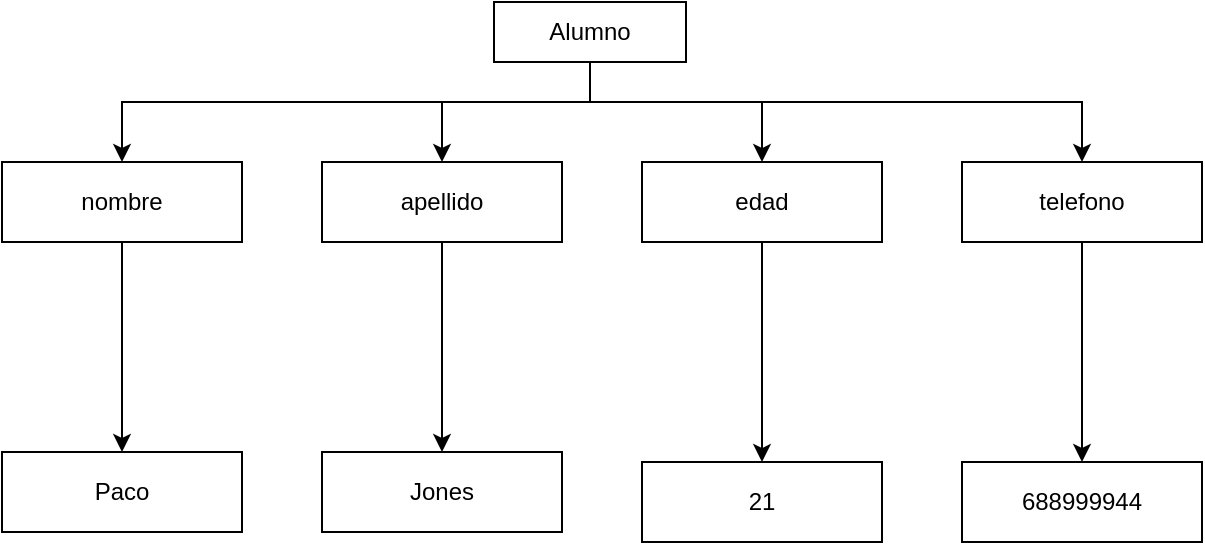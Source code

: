 <mxfile version="26.0.4">
  <diagram name="Página-1" id="9I1oqppnsWwOomXhBptn">
    <mxGraphModel dx="786" dy="421" grid="1" gridSize="10" guides="1" tooltips="1" connect="1" arrows="1" fold="1" page="1" pageScale="1" pageWidth="827" pageHeight="1169" math="0" shadow="0">
      <root>
        <mxCell id="0" />
        <mxCell id="1" parent="0" />
        <mxCell id="-jkqLeeG_LVBK52YAyfI-5" style="edgeStyle=orthogonalEdgeStyle;rounded=0;orthogonalLoop=1;jettySize=auto;html=1;" edge="1" parent="1" source="Bh1aX2XCKk9uGau-efdp-1" target="tsS--CgVTpiErebc10RA-4">
          <mxGeometry relative="1" as="geometry">
            <Array as="points">
              <mxPoint x="414" y="410" />
              <mxPoint x="500" y="410" />
            </Array>
          </mxGeometry>
        </mxCell>
        <mxCell id="-jkqLeeG_LVBK52YAyfI-6" style="edgeStyle=orthogonalEdgeStyle;rounded=0;orthogonalLoop=1;jettySize=auto;html=1;" edge="1" parent="1" source="Bh1aX2XCKk9uGau-efdp-1" target="tsS--CgVTpiErebc10RA-5">
          <mxGeometry relative="1" as="geometry">
            <Array as="points">
              <mxPoint x="414" y="410" />
              <mxPoint x="660" y="410" />
            </Array>
          </mxGeometry>
        </mxCell>
        <mxCell id="-jkqLeeG_LVBK52YAyfI-7" style="edgeStyle=orthogonalEdgeStyle;rounded=0;orthogonalLoop=1;jettySize=auto;html=1;" edge="1" parent="1" source="Bh1aX2XCKk9uGau-efdp-1" target="tsS--CgVTpiErebc10RA-2">
          <mxGeometry relative="1" as="geometry">
            <Array as="points">
              <mxPoint x="414" y="410" />
              <mxPoint x="340" y="410" />
            </Array>
          </mxGeometry>
        </mxCell>
        <mxCell id="-jkqLeeG_LVBK52YAyfI-8" style="edgeStyle=orthogonalEdgeStyle;rounded=0;orthogonalLoop=1;jettySize=auto;html=1;" edge="1" parent="1" source="Bh1aX2XCKk9uGau-efdp-1" target="tsS--CgVTpiErebc10RA-3">
          <mxGeometry relative="1" as="geometry">
            <Array as="points">
              <mxPoint x="414" y="410" />
              <mxPoint x="180" y="410" />
            </Array>
          </mxGeometry>
        </mxCell>
        <mxCell id="Bh1aX2XCKk9uGau-efdp-1" value="Alumno" style="rounded=0;whiteSpace=wrap;html=1;" parent="1" vertex="1">
          <mxGeometry x="366" y="360" width="96" height="30" as="geometry" />
        </mxCell>
        <mxCell id="-jkqLeeG_LVBK52YAyfI-15" style="edgeStyle=orthogonalEdgeStyle;rounded=0;orthogonalLoop=1;jettySize=auto;html=1;" edge="1" parent="1" source="tsS--CgVTpiErebc10RA-2" target="-jkqLeeG_LVBK52YAyfI-11">
          <mxGeometry relative="1" as="geometry" />
        </mxCell>
        <mxCell id="tsS--CgVTpiErebc10RA-2" value="apellido" style="whiteSpace=wrap;html=1;" parent="1" vertex="1">
          <mxGeometry x="280" y="440" width="120" height="40" as="geometry" />
        </mxCell>
        <mxCell id="-jkqLeeG_LVBK52YAyfI-14" style="edgeStyle=orthogonalEdgeStyle;rounded=0;orthogonalLoop=1;jettySize=auto;html=1;" edge="1" parent="1" source="tsS--CgVTpiErebc10RA-3" target="-jkqLeeG_LVBK52YAyfI-10">
          <mxGeometry relative="1" as="geometry" />
        </mxCell>
        <mxCell id="tsS--CgVTpiErebc10RA-3" value="nombre" style="whiteSpace=wrap;html=1;" parent="1" vertex="1">
          <mxGeometry x="120" y="440" width="120" height="40" as="geometry" />
        </mxCell>
        <mxCell id="-jkqLeeG_LVBK52YAyfI-16" style="edgeStyle=orthogonalEdgeStyle;rounded=0;orthogonalLoop=1;jettySize=auto;html=1;" edge="1" parent="1" source="tsS--CgVTpiErebc10RA-4" target="-jkqLeeG_LVBK52YAyfI-12">
          <mxGeometry relative="1" as="geometry" />
        </mxCell>
        <mxCell id="tsS--CgVTpiErebc10RA-4" value="edad" style="whiteSpace=wrap;html=1;" parent="1" vertex="1">
          <mxGeometry x="440" y="440" width="120" height="40" as="geometry" />
        </mxCell>
        <mxCell id="-jkqLeeG_LVBK52YAyfI-17" style="edgeStyle=orthogonalEdgeStyle;rounded=0;orthogonalLoop=1;jettySize=auto;html=1;" edge="1" parent="1" source="tsS--CgVTpiErebc10RA-5" target="-jkqLeeG_LVBK52YAyfI-13">
          <mxGeometry relative="1" as="geometry" />
        </mxCell>
        <mxCell id="tsS--CgVTpiErebc10RA-5" value="telefono" style="whiteSpace=wrap;html=1;" parent="1" vertex="1">
          <mxGeometry x="600" y="440" width="120" height="40" as="geometry" />
        </mxCell>
        <mxCell id="-jkqLeeG_LVBK52YAyfI-10" value="Paco" style="whiteSpace=wrap;html=1;" vertex="1" parent="1">
          <mxGeometry x="120" y="585" width="120" height="40" as="geometry" />
        </mxCell>
        <mxCell id="-jkqLeeG_LVBK52YAyfI-11" value="Jones" style="whiteSpace=wrap;html=1;" vertex="1" parent="1">
          <mxGeometry x="280" y="585" width="120" height="40" as="geometry" />
        </mxCell>
        <mxCell id="-jkqLeeG_LVBK52YAyfI-12" value="21" style="whiteSpace=wrap;html=1;" vertex="1" parent="1">
          <mxGeometry x="440" y="590" width="120" height="40" as="geometry" />
        </mxCell>
        <mxCell id="-jkqLeeG_LVBK52YAyfI-13" value="688999944" style="whiteSpace=wrap;html=1;" vertex="1" parent="1">
          <mxGeometry x="600" y="590" width="120" height="40" as="geometry" />
        </mxCell>
      </root>
    </mxGraphModel>
  </diagram>
</mxfile>

